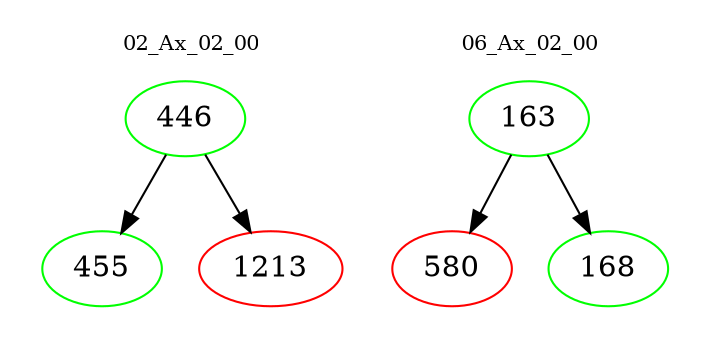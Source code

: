 digraph{
subgraph cluster_0 {
color = white
label = "02_Ax_02_00";
fontsize=10;
T0_446 [label="446", color="green"]
T0_446 -> T0_455 [color="black"]
T0_455 [label="455", color="green"]
T0_446 -> T0_1213 [color="black"]
T0_1213 [label="1213", color="red"]
}
subgraph cluster_1 {
color = white
label = "06_Ax_02_00";
fontsize=10;
T1_163 [label="163", color="green"]
T1_163 -> T1_580 [color="black"]
T1_580 [label="580", color="red"]
T1_163 -> T1_168 [color="black"]
T1_168 [label="168", color="green"]
}
}
